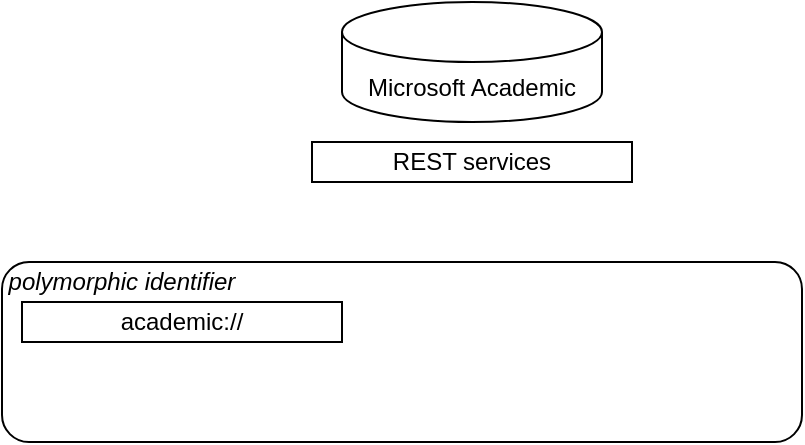 <mxfile version="13.8.1" type="github">
  <diagram name="Page-1" id="97a40813-6b03-0c74-37c1-0168de264b11">
    <mxGraphModel dx="763" dy="450" grid="1" gridSize="10" guides="1" tooltips="1" connect="1" arrows="1" fold="1" page="1" pageScale="1" pageWidth="827" pageHeight="1169" background="#ffffff" math="0" shadow="0">
      <root>
        <mxCell id="0" />
        <mxCell id="1" parent="0" />
        <mxCell id="OL13b-HZ6Mmib4nQ43Un-6" value="" style="rounded=1;whiteSpace=wrap;html=1;" vertex="1" parent="1">
          <mxGeometry x="130" y="160" width="400" height="90" as="geometry" />
        </mxCell>
        <mxCell id="OL13b-HZ6Mmib4nQ43Un-2" value="&lt;span&gt;Microsoft Academic&lt;/span&gt;" style="shape=cylinder3;whiteSpace=wrap;html=1;boundedLbl=1;backgroundOutline=1;size=15;" vertex="1" parent="1">
          <mxGeometry x="300" y="30" width="130" height="60" as="geometry" />
        </mxCell>
        <mxCell id="OL13b-HZ6Mmib4nQ43Un-3" value="REST services" style="rounded=0;whiteSpace=wrap;html=1;" vertex="1" parent="1">
          <mxGeometry x="285" y="100" width="160" height="20" as="geometry" />
        </mxCell>
        <mxCell id="OL13b-HZ6Mmib4nQ43Un-5" value="academic://" style="rounded=0;whiteSpace=wrap;html=1;" vertex="1" parent="1">
          <mxGeometry x="140" y="180" width="160" height="20" as="geometry" />
        </mxCell>
        <mxCell id="OL13b-HZ6Mmib4nQ43Un-7" value="polymorphic identifier" style="text;html=1;strokeColor=none;fillColor=none;align=center;verticalAlign=middle;whiteSpace=wrap;rounded=0;fontStyle=2" vertex="1" parent="1">
          <mxGeometry x="130" y="160" width="120" height="20" as="geometry" />
        </mxCell>
      </root>
    </mxGraphModel>
  </diagram>
</mxfile>
